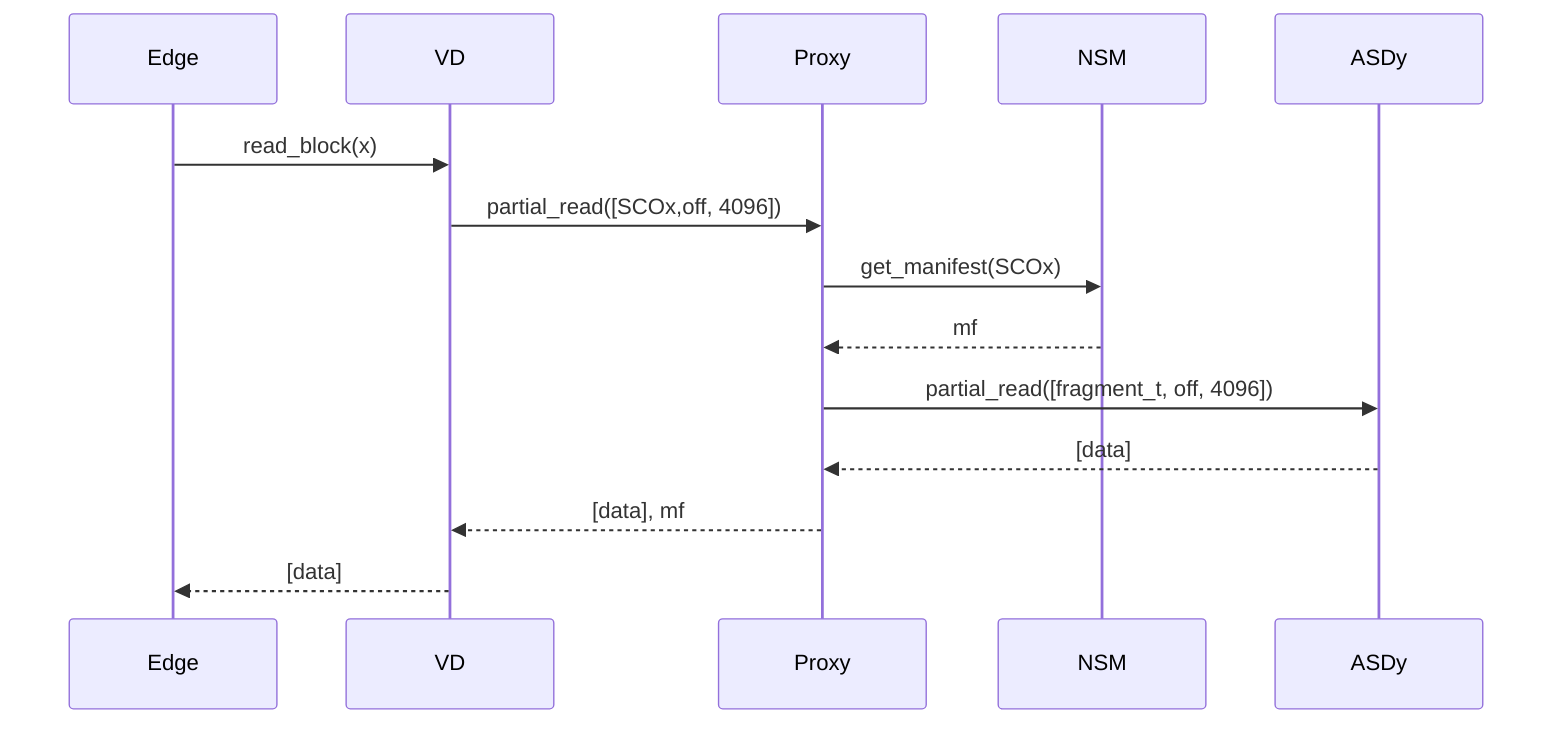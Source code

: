 sequenceDiagram
participant Edge
participant VD
participant Proxy
participant NSM
participant ASDy

    Edge   ->> VD     : read_block(x)
    VD     ->> Proxy  : partial_read([SCOx,off, 4096])
    Proxy  ->> NSM    : get_manifest(SCOx)
    NSM    -->> Proxy : mf
    Proxy  ->> ASDy   : partial_read([fragment_t, off, 4096])
    ASDy   -->> Proxy : [data]
    Proxy  -->> VD    : [data], mf
    VD     -->> Edge  : [data]